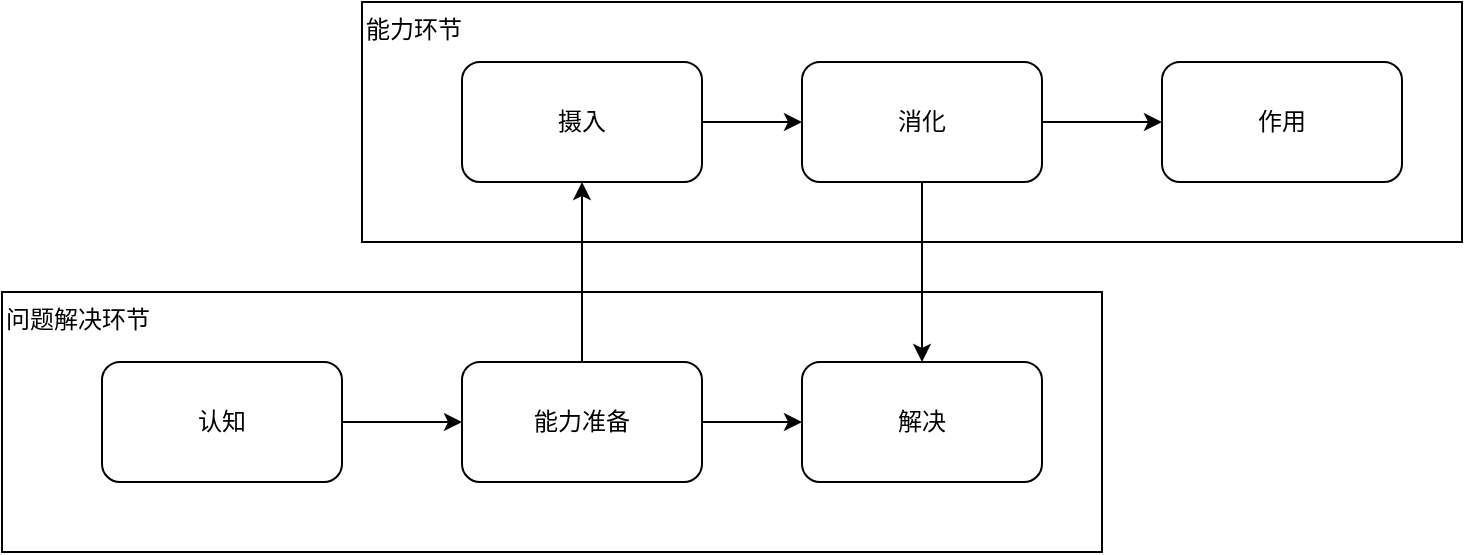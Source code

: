 <mxfile version="13.7.9" type="github">
  <diagram id="uEF08oMdAxQOUfXcBryF" name="Page-1">
    <mxGraphModel dx="868" dy="450" grid="1" gridSize="10" guides="1" tooltips="1" connect="1" arrows="1" fold="1" page="1" pageScale="1" pageWidth="827" pageHeight="1169" math="0" shadow="0">
      <root>
        <mxCell id="0" />
        <mxCell id="1" parent="0" />
        <mxCell id="IiR49pN4byI8YeOL9Al6-10" value="问题解决环节" style="rounded=0;whiteSpace=wrap;html=1;align=left;verticalAlign=top;" vertex="1" parent="1">
          <mxGeometry x="60" y="215" width="550" height="130" as="geometry" />
        </mxCell>
        <mxCell id="IiR49pN4byI8YeOL9Al6-9" value="能力环节" style="rounded=0;whiteSpace=wrap;html=1;align=left;verticalAlign=top;" vertex="1" parent="1">
          <mxGeometry x="240" y="70" width="550" height="120" as="geometry" />
        </mxCell>
        <mxCell id="IiR49pN4byI8YeOL9Al6-3" style="edgeStyle=orthogonalEdgeStyle;rounded=0;orthogonalLoop=1;jettySize=auto;html=1;" edge="1" parent="1" source="IiR49pN4byI8YeOL9Al6-1" target="IiR49pN4byI8YeOL9Al6-2">
          <mxGeometry relative="1" as="geometry" />
        </mxCell>
        <mxCell id="IiR49pN4byI8YeOL9Al6-1" value="认知" style="rounded=1;whiteSpace=wrap;html=1;" vertex="1" parent="1">
          <mxGeometry x="110" y="250" width="120" height="60" as="geometry" />
        </mxCell>
        <mxCell id="IiR49pN4byI8YeOL9Al6-5" value="" style="edgeStyle=orthogonalEdgeStyle;rounded=0;orthogonalLoop=1;jettySize=auto;html=1;" edge="1" parent="1" source="IiR49pN4byI8YeOL9Al6-2" target="IiR49pN4byI8YeOL9Al6-4">
          <mxGeometry relative="1" as="geometry" />
        </mxCell>
        <mxCell id="IiR49pN4byI8YeOL9Al6-11" style="edgeStyle=orthogonalEdgeStyle;rounded=0;orthogonalLoop=1;jettySize=auto;html=1;entryX=0.5;entryY=1;entryDx=0;entryDy=0;" edge="1" parent="1" source="IiR49pN4byI8YeOL9Al6-2" target="IiR49pN4byI8YeOL9Al6-6">
          <mxGeometry relative="1" as="geometry" />
        </mxCell>
        <mxCell id="IiR49pN4byI8YeOL9Al6-2" value="能力准备" style="rounded=1;whiteSpace=wrap;html=1;" vertex="1" parent="1">
          <mxGeometry x="290" y="250" width="120" height="60" as="geometry" />
        </mxCell>
        <mxCell id="IiR49pN4byI8YeOL9Al6-4" value="解决" style="rounded=1;whiteSpace=wrap;html=1;" vertex="1" parent="1">
          <mxGeometry x="460" y="250" width="120" height="60" as="geometry" />
        </mxCell>
        <mxCell id="IiR49pN4byI8YeOL9Al6-12" value="" style="edgeStyle=orthogonalEdgeStyle;rounded=0;orthogonalLoop=1;jettySize=auto;html=1;" edge="1" parent="1" source="IiR49pN4byI8YeOL9Al6-6" target="IiR49pN4byI8YeOL9Al6-7">
          <mxGeometry relative="1" as="geometry" />
        </mxCell>
        <mxCell id="IiR49pN4byI8YeOL9Al6-6" value="摄入" style="rounded=1;whiteSpace=wrap;html=1;" vertex="1" parent="1">
          <mxGeometry x="290" y="100" width="120" height="60" as="geometry" />
        </mxCell>
        <mxCell id="IiR49pN4byI8YeOL9Al6-13" value="" style="edgeStyle=orthogonalEdgeStyle;rounded=0;orthogonalLoop=1;jettySize=auto;html=1;" edge="1" parent="1" source="IiR49pN4byI8YeOL9Al6-7" target="IiR49pN4byI8YeOL9Al6-8">
          <mxGeometry relative="1" as="geometry" />
        </mxCell>
        <mxCell id="IiR49pN4byI8YeOL9Al6-15" style="edgeStyle=orthogonalEdgeStyle;rounded=0;orthogonalLoop=1;jettySize=auto;html=1;" edge="1" parent="1" source="IiR49pN4byI8YeOL9Al6-7" target="IiR49pN4byI8YeOL9Al6-4">
          <mxGeometry relative="1" as="geometry" />
        </mxCell>
        <mxCell id="IiR49pN4byI8YeOL9Al6-7" value="消化" style="rounded=1;whiteSpace=wrap;html=1;" vertex="1" parent="1">
          <mxGeometry x="460" y="100" width="120" height="60" as="geometry" />
        </mxCell>
        <mxCell id="IiR49pN4byI8YeOL9Al6-8" value="作用" style="rounded=1;whiteSpace=wrap;html=1;" vertex="1" parent="1">
          <mxGeometry x="640" y="100" width="120" height="60" as="geometry" />
        </mxCell>
      </root>
    </mxGraphModel>
  </diagram>
</mxfile>
